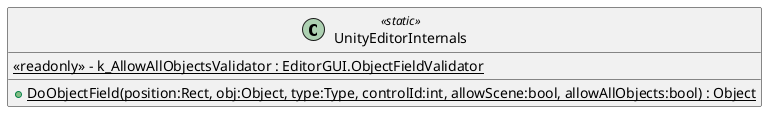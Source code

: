 @startuml
class UnityEditorInternals <<static>> {
    {static} <<readonly>> - k_AllowAllObjectsValidator : EditorGUI.ObjectFieldValidator
    + {static} DoObjectField(position:Rect, obj:Object, type:Type, controlId:int, allowScene:bool, allowAllObjects:bool) : Object
}
@enduml
